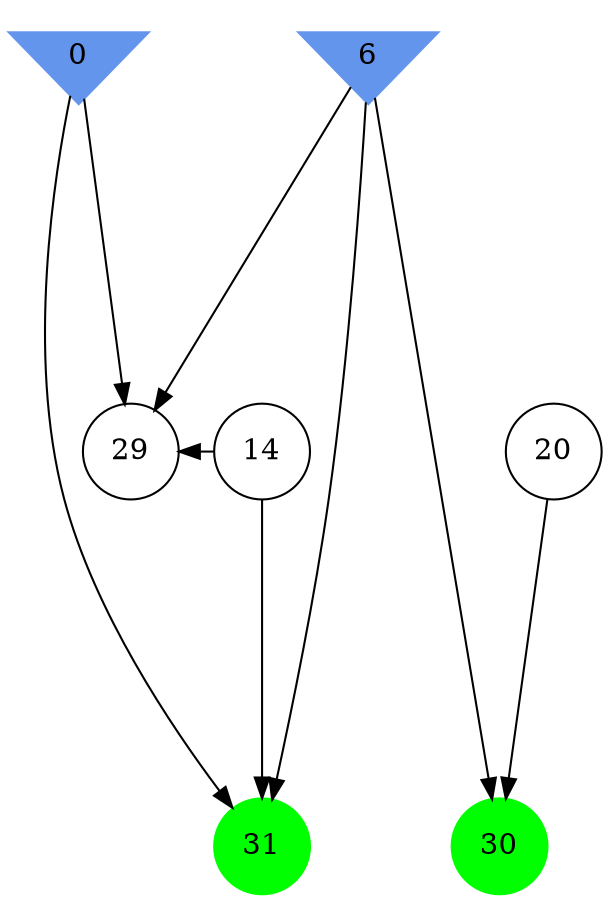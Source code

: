 digraph brain {
	ranksep=2.0;
	0 [shape=invtriangle,style=filled,color=cornflowerblue];
	6 [shape=invtriangle,style=filled,color=cornflowerblue];
	14 [shape=circle,color=black];
	20 [shape=circle,color=black];
	29 [shape=circle,color=black];
	30 [shape=circle,style=filled,color=green];
	31 [shape=circle,style=filled,color=green];
	6	->	30;
	20	->	30;
	6	->	29;
	6	->	31;
	14	->	29;
	14	->	31;
	0	->	29;
	0	->	31;
	{ rank=same; 0; 6; }
	{ rank=same; 14; 20; 29; }
	{ rank=same; 30; 31; }
}
